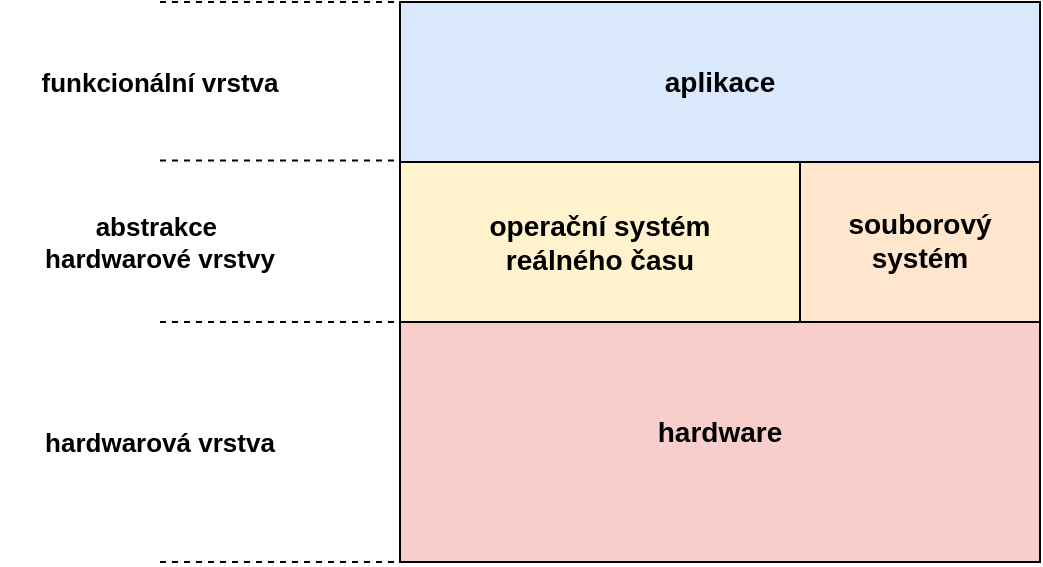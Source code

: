 <mxfile version="26.0.9">
  <diagram name="Page-1" id="88uZhCOfioWUxYpCklyd">
    <mxGraphModel dx="1015" dy="577" grid="1" gridSize="10" guides="1" tooltips="1" connect="1" arrows="1" fold="1" page="1" pageScale="1" pageWidth="1169" pageHeight="827" math="0" shadow="0">
      <root>
        <mxCell id="0" />
        <mxCell id="1" parent="0" />
        <mxCell id="ZJKDX0dBIYJcw_euKAKQ-1" value="" style="rounded=0;whiteSpace=wrap;html=1;fillColor=#f8cecc;strokeColor=#000000;" parent="1" vertex="1">
          <mxGeometry x="320" y="440" width="320" height="120" as="geometry" />
        </mxCell>
        <mxCell id="ZJKDX0dBIYJcw_euKAKQ-2" value="&lt;font style=&quot;font-size: 14px;&quot;&gt;&lt;b&gt;hardware&lt;/b&gt;&lt;/font&gt;" style="text;html=1;align=center;verticalAlign=middle;whiteSpace=wrap;rounded=0;" parent="1" vertex="1">
          <mxGeometry x="320" y="480" width="320" height="30" as="geometry" />
        </mxCell>
        <mxCell id="ZJKDX0dBIYJcw_euKAKQ-3" value="" style="rounded=0;whiteSpace=wrap;html=1;fillColor=#fff2cc;strokeColor=#000000;" parent="1" vertex="1">
          <mxGeometry x="320" y="360" width="200" height="80" as="geometry" />
        </mxCell>
        <mxCell id="ZJKDX0dBIYJcw_euKAKQ-4" value="" style="rounded=0;whiteSpace=wrap;html=1;fillColor=#ffe6cc;strokeColor=#000000;" parent="1" vertex="1">
          <mxGeometry x="520" y="360" width="120" height="80" as="geometry" />
        </mxCell>
        <mxCell id="ZJKDX0dBIYJcw_euKAKQ-5" value="" style="rounded=0;whiteSpace=wrap;html=1;fillColor=#dae8fc;strokeColor=#000000;" parent="1" vertex="1">
          <mxGeometry x="320" y="280" width="320" height="80" as="geometry" />
        </mxCell>
        <mxCell id="ZJKDX0dBIYJcw_euKAKQ-6" value="&lt;font style=&quot;font-size: 14px;&quot;&gt;&lt;b&gt;aplikace&lt;/b&gt;&lt;/font&gt;" style="text;html=1;align=center;verticalAlign=middle;whiteSpace=wrap;rounded=0;" parent="1" vertex="1">
          <mxGeometry x="320" y="305" width="320" height="30" as="geometry" />
        </mxCell>
        <mxCell id="ZJKDX0dBIYJcw_euKAKQ-7" value="&lt;div style=&quot;&quot;&gt;&lt;span style=&quot;background-color: transparent; color: light-dark(rgb(0, 0, 0), rgb(255, 255, 255));&quot;&gt;&lt;font style=&quot;font-size: 14px;&quot;&gt;&lt;b&gt;operační systém&lt;/b&gt;&lt;/font&gt;&lt;/span&gt;&lt;/div&gt;&lt;div style=&quot;&quot;&gt;&lt;span style=&quot;background-color: transparent; color: light-dark(rgb(0, 0, 0), rgb(255, 255, 255));&quot;&gt;&lt;font style=&quot;font-size: 14px;&quot;&gt;&lt;b&gt;reálného času&lt;/b&gt;&lt;/font&gt;&lt;/span&gt;&lt;/div&gt;" style="text;html=1;align=center;verticalAlign=middle;whiteSpace=wrap;rounded=0;" parent="1" vertex="1">
          <mxGeometry x="320" y="385" width="200" height="30" as="geometry" />
        </mxCell>
        <mxCell id="ZJKDX0dBIYJcw_euKAKQ-8" value="&lt;font style=&quot;font-size: 14px;&quot;&gt;&lt;b&gt;souborový&lt;/b&gt;&lt;/font&gt;&lt;div&gt;&lt;font style=&quot;font-size: 14px;&quot;&gt;&lt;b&gt;systém&lt;/b&gt;&lt;/font&gt;&lt;/div&gt;" style="text;html=1;align=center;verticalAlign=middle;whiteSpace=wrap;rounded=0;" parent="1" vertex="1">
          <mxGeometry x="520" y="384" width="120" height="30" as="geometry" />
        </mxCell>
        <mxCell id="OigX7UQa69U-Gj9SKyJP-1" value="" style="endArrow=none;dashed=1;html=1;rounded=0;entryX=0;entryY=1;entryDx=0;entryDy=0;" edge="1" parent="1" target="ZJKDX0dBIYJcw_euKAKQ-3">
          <mxGeometry width="50" height="50" relative="1" as="geometry">
            <mxPoint x="200" y="440" as="sourcePoint" />
            <mxPoint x="270" y="480" as="targetPoint" />
          </mxGeometry>
        </mxCell>
        <mxCell id="OigX7UQa69U-Gj9SKyJP-2" value="" style="endArrow=none;dashed=1;html=1;rounded=0;entryX=0;entryY=1;entryDx=0;entryDy=0;" edge="1" parent="1">
          <mxGeometry width="50" height="50" relative="1" as="geometry">
            <mxPoint x="200" y="560" as="sourcePoint" />
            <mxPoint x="320" y="560" as="targetPoint" />
          </mxGeometry>
        </mxCell>
        <mxCell id="OigX7UQa69U-Gj9SKyJP-3" value="" style="endArrow=none;dashed=1;html=1;rounded=0;entryX=0;entryY=1;entryDx=0;entryDy=0;" edge="1" parent="1">
          <mxGeometry width="50" height="50" relative="1" as="geometry">
            <mxPoint x="200" y="359.31" as="sourcePoint" />
            <mxPoint x="320" y="359.31" as="targetPoint" />
          </mxGeometry>
        </mxCell>
        <mxCell id="OigX7UQa69U-Gj9SKyJP-4" value="" style="endArrow=none;dashed=1;html=1;rounded=0;entryX=0;entryY=1;entryDx=0;entryDy=0;" edge="1" parent="1">
          <mxGeometry width="50" height="50" relative="1" as="geometry">
            <mxPoint x="200" y="280" as="sourcePoint" />
            <mxPoint x="320" y="280" as="targetPoint" />
          </mxGeometry>
        </mxCell>
        <mxCell id="OigX7UQa69U-Gj9SKyJP-5" value="&lt;font style=&quot;font-size: 13px;&quot;&gt;&lt;b&gt;hardwarová vrstva&lt;/b&gt;&lt;/font&gt;" style="text;html=1;align=center;verticalAlign=middle;whiteSpace=wrap;rounded=0;" vertex="1" parent="1">
          <mxGeometry x="120" y="480" width="160" height="40" as="geometry" />
        </mxCell>
        <mxCell id="OigX7UQa69U-Gj9SKyJP-6" value="&lt;font style=&quot;font-size: 13px;&quot;&gt;&lt;b&gt;abstrakce&amp;nbsp;&lt;/b&gt;&lt;/font&gt;&lt;div&gt;&lt;font style=&quot;font-size: 13px;&quot;&gt;&lt;b&gt;hardwarové vrstvy&lt;/b&gt;&lt;/font&gt;&lt;/div&gt;" style="text;html=1;align=center;verticalAlign=middle;whiteSpace=wrap;rounded=0;" vertex="1" parent="1">
          <mxGeometry x="120" y="380" width="160" height="40" as="geometry" />
        </mxCell>
        <mxCell id="OigX7UQa69U-Gj9SKyJP-7" value="&lt;font style=&quot;font-size: 13px;&quot;&gt;&lt;b style=&quot;&quot;&gt;funkcionální vrstva&lt;/b&gt;&lt;/font&gt;" style="text;html=1;align=center;verticalAlign=middle;whiteSpace=wrap;rounded=0;" vertex="1" parent="1">
          <mxGeometry x="120" y="300" width="160" height="40" as="geometry" />
        </mxCell>
      </root>
    </mxGraphModel>
  </diagram>
</mxfile>
